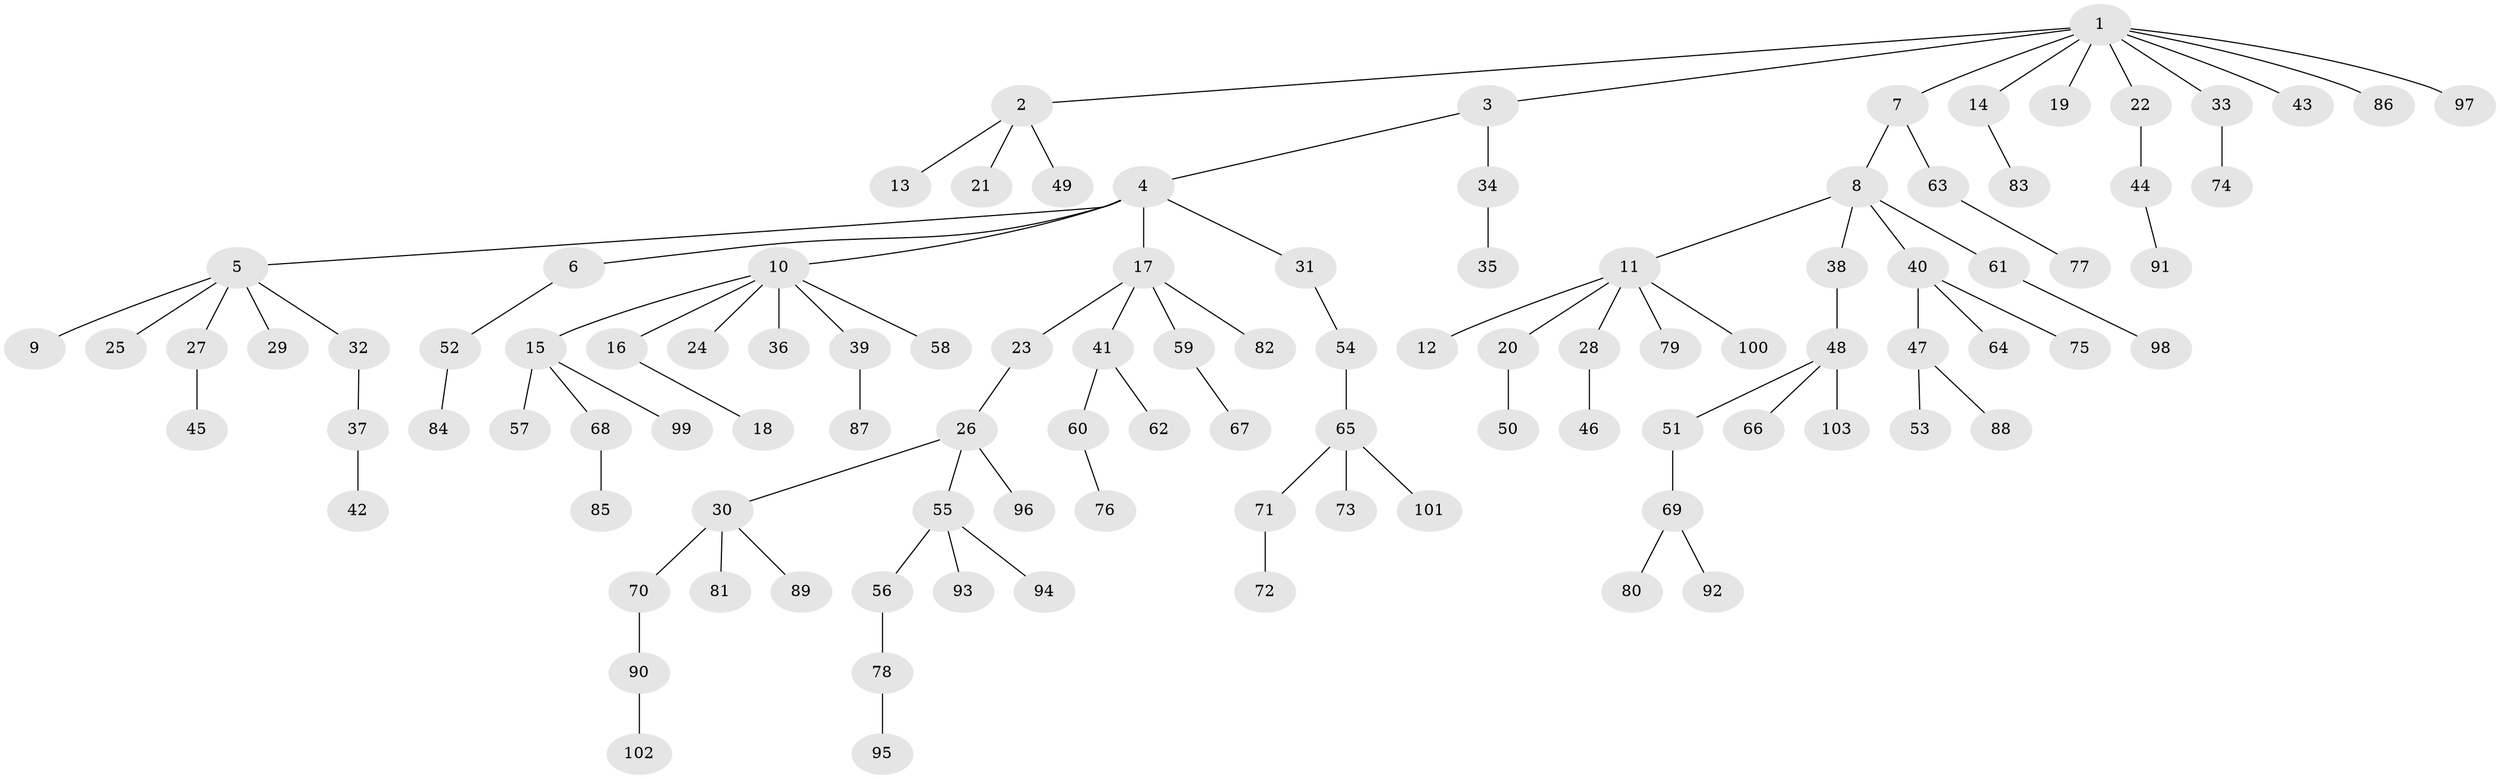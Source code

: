 // coarse degree distribution, {10: 0.013513513513513514, 3: 0.10810810810810811, 9: 0.013513513513513514, 5: 0.04054054054054054, 2: 0.14864864864864866, 1: 0.6216216216216216, 6: 0.02702702702702703, 4: 0.02702702702702703}
// Generated by graph-tools (version 1.1) at 2025/24/03/03/25 07:24:05]
// undirected, 103 vertices, 102 edges
graph export_dot {
graph [start="1"]
  node [color=gray90,style=filled];
  1;
  2;
  3;
  4;
  5;
  6;
  7;
  8;
  9;
  10;
  11;
  12;
  13;
  14;
  15;
  16;
  17;
  18;
  19;
  20;
  21;
  22;
  23;
  24;
  25;
  26;
  27;
  28;
  29;
  30;
  31;
  32;
  33;
  34;
  35;
  36;
  37;
  38;
  39;
  40;
  41;
  42;
  43;
  44;
  45;
  46;
  47;
  48;
  49;
  50;
  51;
  52;
  53;
  54;
  55;
  56;
  57;
  58;
  59;
  60;
  61;
  62;
  63;
  64;
  65;
  66;
  67;
  68;
  69;
  70;
  71;
  72;
  73;
  74;
  75;
  76;
  77;
  78;
  79;
  80;
  81;
  82;
  83;
  84;
  85;
  86;
  87;
  88;
  89;
  90;
  91;
  92;
  93;
  94;
  95;
  96;
  97;
  98;
  99;
  100;
  101;
  102;
  103;
  1 -- 2;
  1 -- 3;
  1 -- 7;
  1 -- 14;
  1 -- 19;
  1 -- 22;
  1 -- 33;
  1 -- 43;
  1 -- 86;
  1 -- 97;
  2 -- 13;
  2 -- 21;
  2 -- 49;
  3 -- 4;
  3 -- 34;
  4 -- 5;
  4 -- 6;
  4 -- 10;
  4 -- 17;
  4 -- 31;
  5 -- 9;
  5 -- 25;
  5 -- 27;
  5 -- 29;
  5 -- 32;
  6 -- 52;
  7 -- 8;
  7 -- 63;
  8 -- 11;
  8 -- 38;
  8 -- 40;
  8 -- 61;
  10 -- 15;
  10 -- 16;
  10 -- 24;
  10 -- 36;
  10 -- 39;
  10 -- 58;
  11 -- 12;
  11 -- 20;
  11 -- 28;
  11 -- 79;
  11 -- 100;
  14 -- 83;
  15 -- 57;
  15 -- 68;
  15 -- 99;
  16 -- 18;
  17 -- 23;
  17 -- 41;
  17 -- 59;
  17 -- 82;
  20 -- 50;
  22 -- 44;
  23 -- 26;
  26 -- 30;
  26 -- 55;
  26 -- 96;
  27 -- 45;
  28 -- 46;
  30 -- 70;
  30 -- 81;
  30 -- 89;
  31 -- 54;
  32 -- 37;
  33 -- 74;
  34 -- 35;
  37 -- 42;
  38 -- 48;
  39 -- 87;
  40 -- 47;
  40 -- 64;
  40 -- 75;
  41 -- 60;
  41 -- 62;
  44 -- 91;
  47 -- 53;
  47 -- 88;
  48 -- 51;
  48 -- 66;
  48 -- 103;
  51 -- 69;
  52 -- 84;
  54 -- 65;
  55 -- 56;
  55 -- 93;
  55 -- 94;
  56 -- 78;
  59 -- 67;
  60 -- 76;
  61 -- 98;
  63 -- 77;
  65 -- 71;
  65 -- 73;
  65 -- 101;
  68 -- 85;
  69 -- 80;
  69 -- 92;
  70 -- 90;
  71 -- 72;
  78 -- 95;
  90 -- 102;
}
